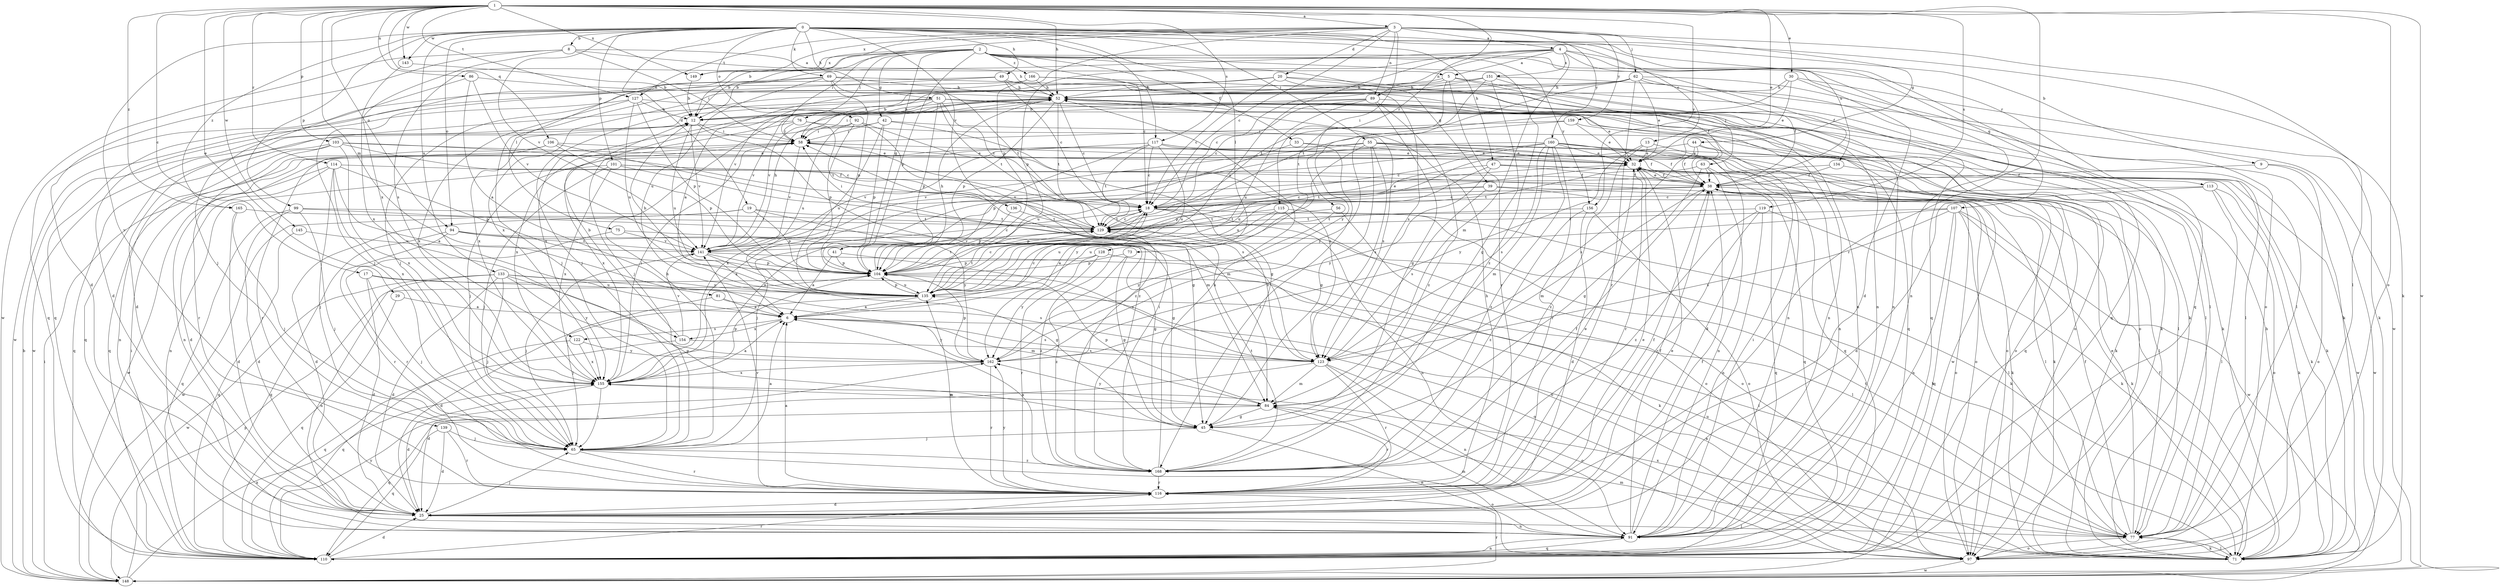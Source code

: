 strict digraph  {
0;
1;
2;
3;
4;
5;
6;
8;
9;
12;
13;
17;
18;
19;
20;
25;
29;
30;
32;
33;
38;
39;
41;
42;
44;
45;
47;
49;
51;
52;
55;
56;
58;
62;
63;
65;
69;
71;
73;
75;
76;
77;
81;
84;
86;
89;
91;
92;
94;
97;
99;
101;
103;
104;
106;
107;
110;
113;
114;
115;
116;
117;
119;
122;
123;
127;
128;
129;
133;
134;
135;
136;
139;
141;
143;
145;
148;
149;
151;
154;
155;
156;
159;
160;
162;
165;
166;
168;
0 -> 8  [label=b];
0 -> 9  [label=b];
0 -> 13  [label=c];
0 -> 19  [label=d];
0 -> 47  [label=h];
0 -> 49  [label=h];
0 -> 51  [label=h];
0 -> 55  [label=i];
0 -> 69  [label=k];
0 -> 71  [label=k];
0 -> 73  [label=l];
0 -> 92  [label=o];
0 -> 94  [label=o];
0 -> 99  [label=p];
0 -> 101  [label=p];
0 -> 113  [label=r];
0 -> 117  [label=s];
0 -> 133  [label=u];
0 -> 134  [label=u];
0 -> 136  [label=v];
0 -> 139  [label=v];
0 -> 141  [label=v];
0 -> 143  [label=w];
0 -> 165  [label=z];
1 -> 3  [label=a];
1 -> 17  [label=c];
1 -> 29  [label=e];
1 -> 30  [label=e];
1 -> 32  [label=e];
1 -> 52  [label=h];
1 -> 81  [label=m];
1 -> 86  [label=n];
1 -> 94  [label=o];
1 -> 97  [label=o];
1 -> 103  [label=p];
1 -> 106  [label=q];
1 -> 114  [label=r];
1 -> 115  [label=r];
1 -> 116  [label=r];
1 -> 117  [label=s];
1 -> 119  [label=s];
1 -> 127  [label=t];
1 -> 143  [label=w];
1 -> 145  [label=w];
1 -> 148  [label=w];
1 -> 149  [label=x];
1 -> 156  [label=y];
1 -> 165  [label=z];
2 -> 12  [label=b];
2 -> 18  [label=c];
2 -> 33  [label=f];
2 -> 38  [label=f];
2 -> 39  [label=g];
2 -> 41  [label=g];
2 -> 42  [label=g];
2 -> 75  [label=l];
2 -> 76  [label=l];
2 -> 97  [label=o];
2 -> 104  [label=p];
2 -> 122  [label=s];
2 -> 149  [label=x];
2 -> 156  [label=y];
2 -> 166  [label=z];
2 -> 168  [label=z];
3 -> 4  [label=a];
3 -> 12  [label=b];
3 -> 18  [label=c];
3 -> 20  [label=d];
3 -> 44  [label=g];
3 -> 56  [label=i];
3 -> 58  [label=i];
3 -> 62  [label=j];
3 -> 77  [label=l];
3 -> 89  [label=n];
3 -> 104  [label=p];
3 -> 127  [label=t];
3 -> 149  [label=x];
3 -> 159  [label=y];
3 -> 160  [label=y];
4 -> 5  [label=a];
4 -> 12  [label=b];
4 -> 84  [label=m];
4 -> 89  [label=n];
4 -> 91  [label=n];
4 -> 104  [label=p];
4 -> 107  [label=q];
4 -> 110  [label=q];
4 -> 135  [label=u];
4 -> 151  [label=x];
5 -> 52  [label=h];
5 -> 63  [label=j];
5 -> 65  [label=j];
5 -> 91  [label=n];
5 -> 116  [label=r];
5 -> 128  [label=t];
6 -> 18  [label=c];
6 -> 122  [label=s];
6 -> 123  [label=s];
6 -> 154  [label=x];
6 -> 162  [label=y];
8 -> 5  [label=a];
8 -> 25  [label=d];
8 -> 52  [label=h];
8 -> 58  [label=i];
8 -> 148  [label=w];
8 -> 154  [label=x];
9 -> 38  [label=f];
9 -> 97  [label=o];
9 -> 148  [label=w];
12 -> 58  [label=i];
12 -> 135  [label=u];
12 -> 141  [label=v];
12 -> 168  [label=z];
13 -> 25  [label=d];
13 -> 32  [label=e];
13 -> 162  [label=y];
13 -> 168  [label=z];
17 -> 25  [label=d];
17 -> 65  [label=j];
17 -> 97  [label=o];
17 -> 135  [label=u];
18 -> 32  [label=e];
18 -> 71  [label=k];
18 -> 91  [label=n];
18 -> 104  [label=p];
18 -> 123  [label=s];
18 -> 129  [label=t];
19 -> 25  [label=d];
19 -> 104  [label=p];
19 -> 129  [label=t];
19 -> 148  [label=w];
19 -> 162  [label=y];
20 -> 6  [label=a];
20 -> 18  [label=c];
20 -> 52  [label=h];
20 -> 91  [label=n];
20 -> 110  [label=q];
20 -> 123  [label=s];
20 -> 155  [label=x];
25 -> 32  [label=e];
25 -> 38  [label=f];
25 -> 65  [label=j];
25 -> 77  [label=l];
25 -> 91  [label=n];
29 -> 6  [label=a];
29 -> 110  [label=q];
30 -> 25  [label=d];
30 -> 32  [label=e];
30 -> 52  [label=h];
30 -> 71  [label=k];
30 -> 129  [label=t];
32 -> 38  [label=f];
32 -> 71  [label=k];
32 -> 104  [label=p];
32 -> 116  [label=r];
33 -> 32  [label=e];
33 -> 135  [label=u];
33 -> 168  [label=z];
38 -> 18  [label=c];
38 -> 32  [label=e];
38 -> 77  [label=l];
38 -> 84  [label=m];
38 -> 110  [label=q];
38 -> 155  [label=x];
39 -> 18  [label=c];
39 -> 65  [label=j];
39 -> 71  [label=k];
39 -> 97  [label=o];
39 -> 123  [label=s];
41 -> 6  [label=a];
41 -> 104  [label=p];
41 -> 123  [label=s];
42 -> 45  [label=g];
42 -> 58  [label=i];
42 -> 104  [label=p];
42 -> 110  [label=q];
42 -> 123  [label=s];
42 -> 135  [label=u];
44 -> 32  [label=e];
44 -> 38  [label=f];
44 -> 110  [label=q];
44 -> 123  [label=s];
44 -> 135  [label=u];
45 -> 65  [label=j];
45 -> 91  [label=n];
47 -> 38  [label=f];
47 -> 77  [label=l];
47 -> 97  [label=o];
47 -> 129  [label=t];
47 -> 135  [label=u];
47 -> 162  [label=y];
49 -> 18  [label=c];
49 -> 52  [label=h];
49 -> 65  [label=j];
49 -> 77  [label=l];
49 -> 110  [label=q];
51 -> 12  [label=b];
51 -> 18  [label=c];
51 -> 25  [label=d];
51 -> 71  [label=k];
51 -> 77  [label=l];
51 -> 91  [label=n];
51 -> 104  [label=p];
51 -> 129  [label=t];
51 -> 141  [label=v];
51 -> 155  [label=x];
52 -> 12  [label=b];
52 -> 18  [label=c];
52 -> 32  [label=e];
52 -> 65  [label=j];
52 -> 71  [label=k];
52 -> 91  [label=n];
52 -> 97  [label=o];
52 -> 104  [label=p];
52 -> 110  [label=q];
52 -> 129  [label=t];
52 -> 141  [label=v];
52 -> 155  [label=x];
55 -> 32  [label=e];
55 -> 38  [label=f];
55 -> 45  [label=g];
55 -> 65  [label=j];
55 -> 71  [label=k];
55 -> 91  [label=n];
55 -> 97  [label=o];
55 -> 123  [label=s];
55 -> 141  [label=v];
55 -> 162  [label=y];
56 -> 97  [label=o];
56 -> 129  [label=t];
56 -> 162  [label=y];
58 -> 32  [label=e];
58 -> 123  [label=s];
58 -> 141  [label=v];
58 -> 155  [label=x];
62 -> 32  [label=e];
62 -> 38  [label=f];
62 -> 52  [label=h];
62 -> 58  [label=i];
62 -> 71  [label=k];
62 -> 77  [label=l];
62 -> 116  [label=r];
62 -> 129  [label=t];
62 -> 141  [label=v];
63 -> 38  [label=f];
63 -> 45  [label=g];
63 -> 91  [label=n];
63 -> 110  [label=q];
63 -> 129  [label=t];
65 -> 6  [label=a];
65 -> 52  [label=h];
65 -> 97  [label=o];
65 -> 116  [label=r];
65 -> 168  [label=z];
69 -> 25  [label=d];
69 -> 52  [label=h];
69 -> 65  [label=j];
69 -> 71  [label=k];
69 -> 104  [label=p];
69 -> 129  [label=t];
69 -> 135  [label=u];
71 -> 6  [label=a];
71 -> 38  [label=f];
71 -> 52  [label=h];
71 -> 77  [label=l];
71 -> 84  [label=m];
73 -> 45  [label=g];
73 -> 104  [label=p];
73 -> 168  [label=z];
75 -> 45  [label=g];
75 -> 116  [label=r];
75 -> 141  [label=v];
76 -> 58  [label=i];
76 -> 77  [label=l];
76 -> 129  [label=t];
76 -> 148  [label=w];
76 -> 155  [label=x];
77 -> 32  [label=e];
77 -> 38  [label=f];
77 -> 71  [label=k];
77 -> 97  [label=o];
77 -> 129  [label=t];
77 -> 135  [label=u];
77 -> 155  [label=x];
81 -> 6  [label=a];
81 -> 65  [label=j];
81 -> 84  [label=m];
84 -> 45  [label=g];
84 -> 104  [label=p];
84 -> 110  [label=q];
84 -> 116  [label=r];
84 -> 162  [label=y];
86 -> 6  [label=a];
86 -> 52  [label=h];
86 -> 65  [label=j];
86 -> 141  [label=v];
89 -> 12  [label=b];
89 -> 18  [label=c];
89 -> 45  [label=g];
89 -> 58  [label=i];
89 -> 77  [label=l];
89 -> 135  [label=u];
89 -> 168  [label=z];
91 -> 32  [label=e];
91 -> 38  [label=f];
91 -> 58  [label=i];
91 -> 84  [label=m];
91 -> 110  [label=q];
92 -> 58  [label=i];
92 -> 104  [label=p];
92 -> 123  [label=s];
92 -> 135  [label=u];
92 -> 168  [label=z];
94 -> 97  [label=o];
94 -> 110  [label=q];
94 -> 116  [label=r];
94 -> 141  [label=v];
94 -> 168  [label=z];
97 -> 148  [label=w];
99 -> 25  [label=d];
99 -> 45  [label=g];
99 -> 65  [label=j];
99 -> 110  [label=q];
99 -> 129  [label=t];
101 -> 38  [label=f];
101 -> 65  [label=j];
101 -> 71  [label=k];
101 -> 84  [label=m];
101 -> 91  [label=n];
101 -> 155  [label=x];
103 -> 18  [label=c];
103 -> 32  [label=e];
103 -> 84  [label=m];
103 -> 91  [label=n];
103 -> 110  [label=q];
103 -> 116  [label=r];
103 -> 155  [label=x];
104 -> 52  [label=h];
104 -> 77  [label=l];
104 -> 129  [label=t];
104 -> 135  [label=u];
106 -> 32  [label=e];
106 -> 45  [label=g];
106 -> 104  [label=p];
106 -> 110  [label=q];
106 -> 116  [label=r];
107 -> 71  [label=k];
107 -> 77  [label=l];
107 -> 91  [label=n];
107 -> 110  [label=q];
107 -> 123  [label=s];
107 -> 129  [label=t];
107 -> 135  [label=u];
107 -> 148  [label=w];
110 -> 25  [label=d];
110 -> 58  [label=i];
110 -> 91  [label=n];
110 -> 116  [label=r];
110 -> 162  [label=y];
113 -> 18  [label=c];
113 -> 25  [label=d];
113 -> 71  [label=k];
113 -> 77  [label=l];
113 -> 97  [label=o];
114 -> 6  [label=a];
114 -> 25  [label=d];
114 -> 38  [label=f];
114 -> 65  [label=j];
114 -> 104  [label=p];
114 -> 148  [label=w];
114 -> 155  [label=x];
115 -> 6  [label=a];
115 -> 71  [label=k];
115 -> 97  [label=o];
115 -> 129  [label=t];
115 -> 135  [label=u];
116 -> 6  [label=a];
116 -> 25  [label=d];
116 -> 32  [label=e];
116 -> 38  [label=f];
116 -> 52  [label=h];
116 -> 135  [label=u];
116 -> 141  [label=v];
116 -> 162  [label=y];
117 -> 18  [label=c];
117 -> 32  [label=e];
117 -> 97  [label=o];
117 -> 104  [label=p];
117 -> 129  [label=t];
117 -> 135  [label=u];
117 -> 141  [label=v];
117 -> 148  [label=w];
119 -> 71  [label=k];
119 -> 91  [label=n];
119 -> 116  [label=r];
119 -> 129  [label=t];
119 -> 168  [label=z];
122 -> 110  [label=q];
122 -> 155  [label=x];
122 -> 162  [label=y];
123 -> 25  [label=d];
123 -> 84  [label=m];
123 -> 91  [label=n];
123 -> 97  [label=o];
123 -> 116  [label=r];
127 -> 12  [label=b];
127 -> 97  [label=o];
127 -> 104  [label=p];
127 -> 135  [label=u];
127 -> 148  [label=w];
127 -> 155  [label=x];
128 -> 77  [label=l];
128 -> 104  [label=p];
128 -> 116  [label=r];
128 -> 162  [label=y];
129 -> 18  [label=c];
129 -> 58  [label=i];
129 -> 141  [label=v];
133 -> 25  [label=d];
133 -> 45  [label=g];
133 -> 65  [label=j];
133 -> 91  [label=n];
133 -> 123  [label=s];
133 -> 135  [label=u];
133 -> 148  [label=w];
133 -> 162  [label=y];
134 -> 38  [label=f];
134 -> 148  [label=w];
134 -> 155  [label=x];
135 -> 6  [label=a];
135 -> 12  [label=b];
135 -> 18  [label=c];
135 -> 25  [label=d];
135 -> 104  [label=p];
135 -> 129  [label=t];
136 -> 104  [label=p];
136 -> 129  [label=t];
139 -> 25  [label=d];
139 -> 65  [label=j];
139 -> 110  [label=q];
139 -> 116  [label=r];
141 -> 18  [label=c];
141 -> 45  [label=g];
141 -> 52  [label=h];
141 -> 65  [label=j];
141 -> 71  [label=k];
141 -> 104  [label=p];
143 -> 12  [label=b];
143 -> 155  [label=x];
145 -> 110  [label=q];
145 -> 141  [label=v];
148 -> 12  [label=b];
148 -> 58  [label=i];
148 -> 104  [label=p];
148 -> 116  [label=r];
148 -> 155  [label=x];
149 -> 12  [label=b];
151 -> 18  [label=c];
151 -> 45  [label=g];
151 -> 52  [label=h];
151 -> 110  [label=q];
151 -> 148  [label=w];
151 -> 162  [label=y];
154 -> 12  [label=b];
154 -> 110  [label=q];
154 -> 123  [label=s];
154 -> 141  [label=v];
155 -> 6  [label=a];
155 -> 25  [label=d];
155 -> 58  [label=i];
155 -> 65  [label=j];
155 -> 84  [label=m];
155 -> 104  [label=p];
156 -> 25  [label=d];
156 -> 97  [label=o];
156 -> 129  [label=t];
156 -> 168  [label=z];
159 -> 32  [label=e];
159 -> 58  [label=i];
159 -> 91  [label=n];
159 -> 162  [label=y];
160 -> 18  [label=c];
160 -> 32  [label=e];
160 -> 38  [label=f];
160 -> 71  [label=k];
160 -> 84  [label=m];
160 -> 110  [label=q];
160 -> 116  [label=r];
160 -> 123  [label=s];
160 -> 141  [label=v];
160 -> 155  [label=x];
160 -> 168  [label=z];
162 -> 104  [label=p];
162 -> 116  [label=r];
162 -> 155  [label=x];
165 -> 25  [label=d];
165 -> 65  [label=j];
165 -> 129  [label=t];
166 -> 38  [label=f];
166 -> 52  [label=h];
166 -> 65  [label=j];
166 -> 91  [label=n];
166 -> 110  [label=q];
168 -> 6  [label=a];
168 -> 38  [label=f];
168 -> 52  [label=h];
168 -> 58  [label=i];
168 -> 116  [label=r];
168 -> 129  [label=t];
}
